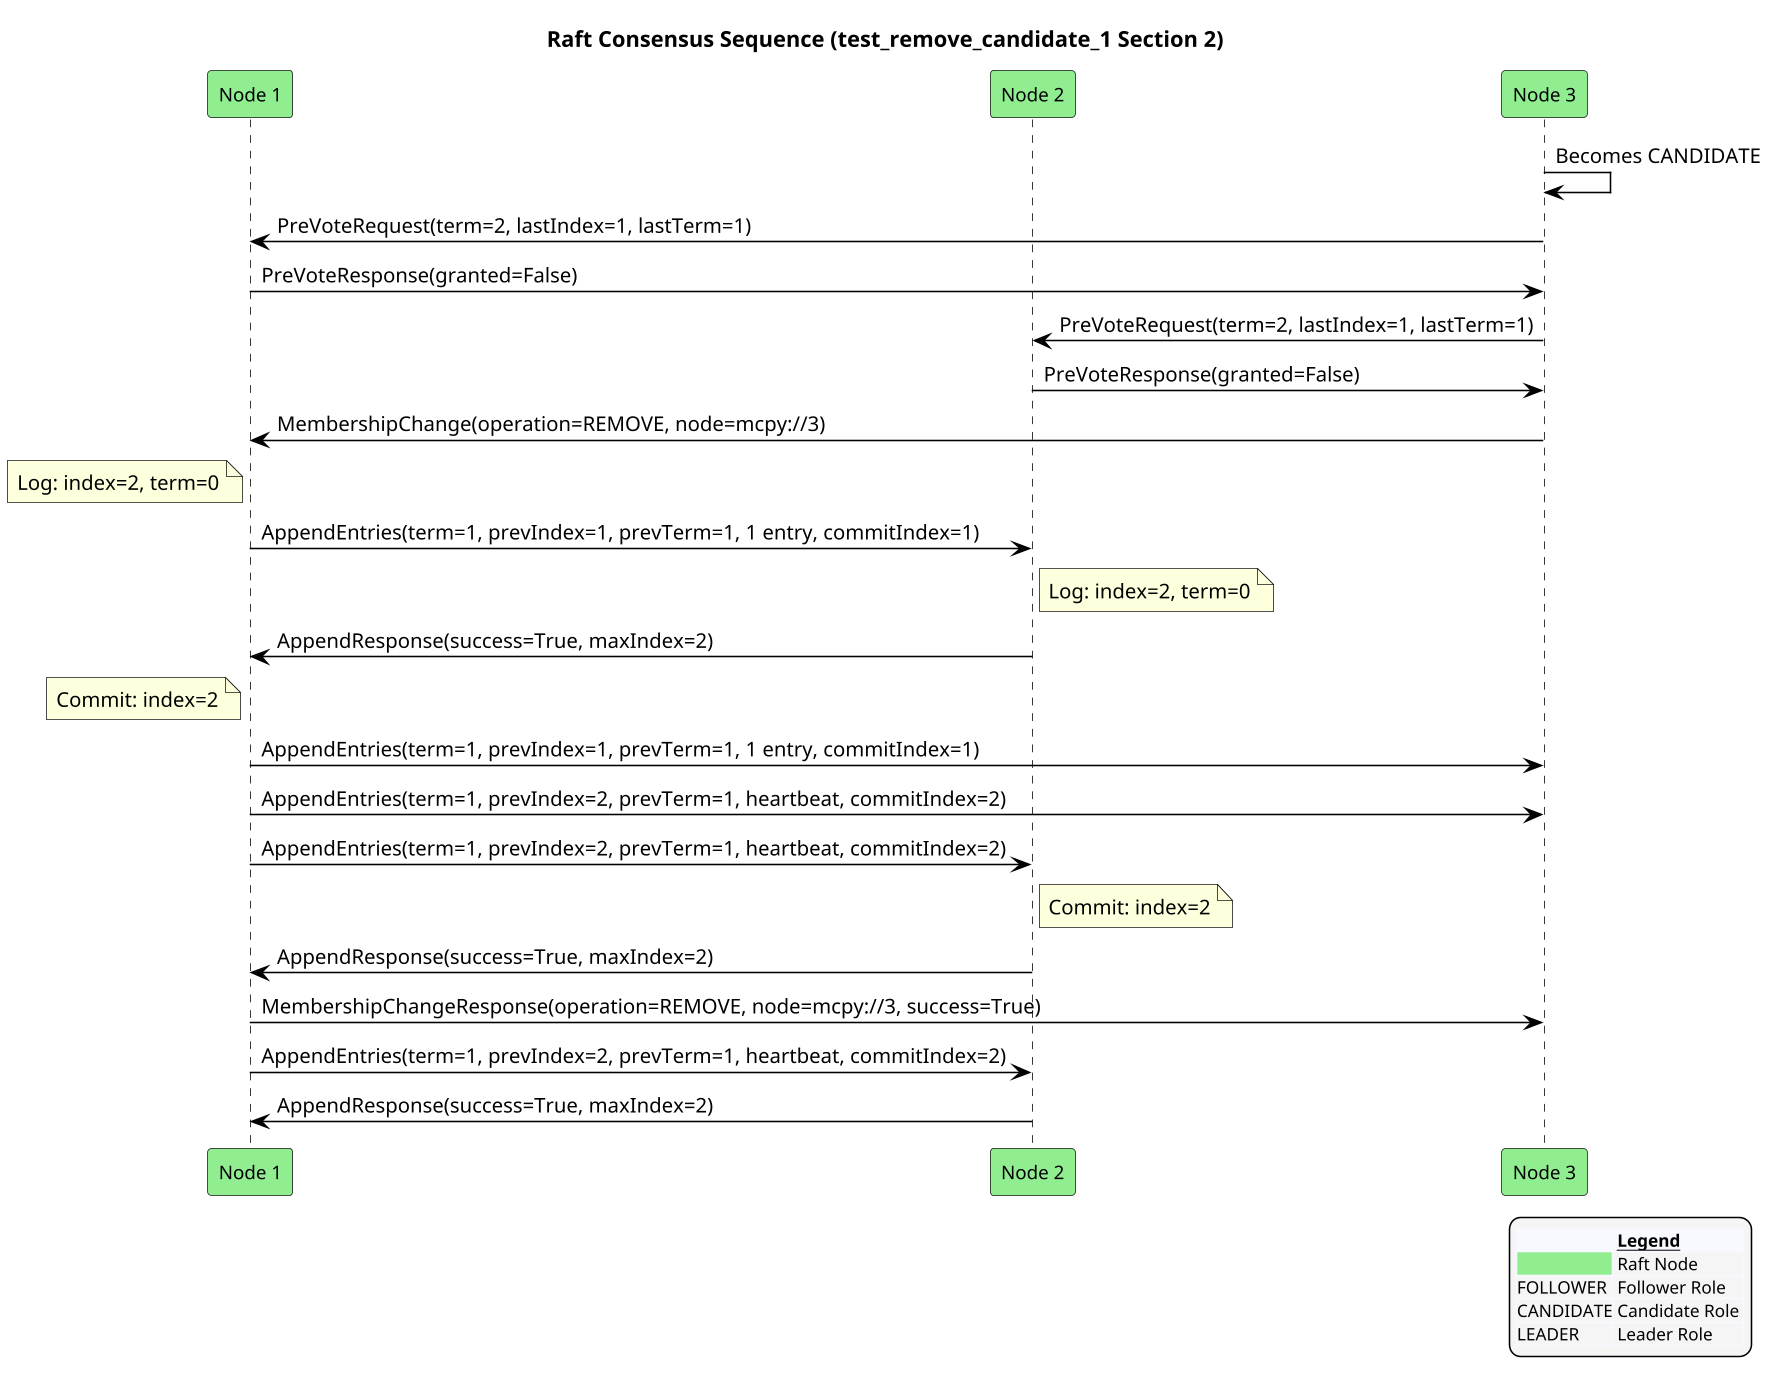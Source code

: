 @startuml
!pragma ratio 0.7
skinparam dpi 150
skinparam monochrome false
skinparam sequence {
  ArrowColor Black
  ActorBorderColor Black
  LifeLineBorderColor Black
  ParticipantFontSize 12
  Padding 10
}
skinparam legend {
  BackgroundColor #F5F5F5
  FontSize 11
}
title Raft Consensus Sequence (test_remove_candidate_1 Section 2)

participant "Node 1" as n1 order 10 #Lightgreen
participant "Node 2" as n2 order 20 #Lightgreen
participant "Node 3" as n3 order 30 #Lightgreen
n3 -> n3: Becomes CANDIDATE
n3 -> n1: PreVoteRequest(term=2, lastIndex=1, lastTerm=1)
n1 -> n3: PreVoteResponse(granted=False)
n3 -> n2: PreVoteRequest(term=2, lastIndex=1, lastTerm=1)
n2 -> n3: PreVoteResponse(granted=False)
n3 -> n1: MembershipChange(operation=REMOVE, node=mcpy://3)
note left of n1: Log: index=2, term=0
n1 -> n2: AppendEntries(term=1, prevIndex=1, prevTerm=1, 1 entry, commitIndex=1)
note right of n2: Log: index=2, term=0
n2 -> n1: AppendResponse(success=True, maxIndex=2)
note left of n1: Commit: index=2
n1 -> n3: AppendEntries(term=1, prevIndex=1, prevTerm=1, 1 entry, commitIndex=1)
n1 -> n3: AppendEntries(term=1, prevIndex=2, prevTerm=1, heartbeat, commitIndex=2)
n1 -> n2: AppendEntries(term=1, prevIndex=2, prevTerm=1, heartbeat, commitIndex=2)
note right of n2: Commit: index=2
n2 -> n1: AppendResponse(success=True, maxIndex=2)
n1 -> n3: MembershipChangeResponse(operation=REMOVE, node=mcpy://3, success=True)
n1 -> n2: AppendEntries(term=1, prevIndex=2, prevTerm=1, heartbeat, commitIndex=2)
n2 -> n1: AppendResponse(success=True, maxIndex=2)

legend right
  <#GhostWhite,#GhostWhite>|      |= __Legend__ |
  |<#Lightgreen>| Raft Node |
  |FOLLOWER| Follower Role |
  |CANDIDATE| Candidate Role |
  |LEADER| Leader Role |
endlegend
@enduml
